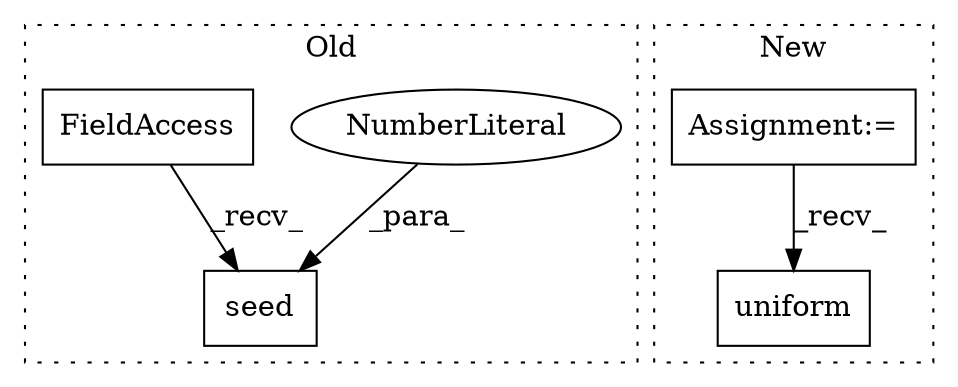 digraph G {
subgraph cluster0 {
1 [label="seed" a="32" s="41321,41327" l="5,1" shape="box"];
3 [label="NumberLiteral" a="34" s="41326" l="1" shape="ellipse"];
4 [label="FieldAccess" a="22" s="41308" l="12" shape="box"];
label = "Old";
style="dotted";
}
subgraph cluster1 {
2 [label="uniform" a="32" s="41542,41570" l="13,2" shape="box"];
5 [label="Assignment:=" a="7" s="41483" l="1" shape="box"];
label = "New";
style="dotted";
}
3 -> 1 [label="_para_"];
4 -> 1 [label="_recv_"];
5 -> 2 [label="_recv_"];
}